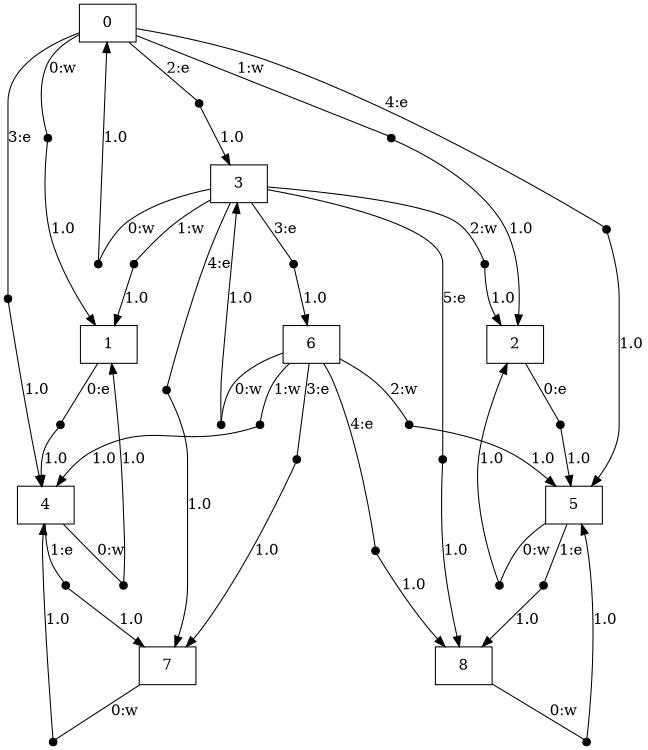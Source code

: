 digraph MDP {
size="8,5"
node [shape=box];
0 -> n0_0 [ arrowhead=none,label="0:w" ];
n0_0 [ shape=point,width=0.1,height=0.1,label="" ];
n0_0 -> 1 [ label="1.0" ];
0 -> n0_1 [ arrowhead=none,label="1:w" ];
n0_1 [ shape=point,width=0.1,height=0.1,label="" ];
n0_1 -> 2 [ label="1.0" ];
0 -> n0_2 [ arrowhead=none,label="2:e" ];
n0_2 [ shape=point,width=0.1,height=0.1,label="" ];
n0_2 -> 3 [ label="1.0" ];
0 -> n0_3 [ arrowhead=none,label="3:e" ];
n0_3 [ shape=point,width=0.1,height=0.1,label="" ];
n0_3 -> 4 [ label="1.0" ];
0 -> n0_4 [ arrowhead=none,label="4:e" ];
n0_4 [ shape=point,width=0.1,height=0.1,label="" ];
n0_4 -> 5 [ label="1.0" ];
1 -> n1_0 [ arrowhead=none,label="0:e" ];
n1_0 [ shape=point,width=0.1,height=0.1,label="" ];
n1_0 -> 4 [ label="1.0" ];
2 -> n2_0 [ arrowhead=none,label="0:e" ];
n2_0 [ shape=point,width=0.1,height=0.1,label="" ];
n2_0 -> 5 [ label="1.0" ];
3 -> n3_0 [ arrowhead=none,label="0:w" ];
n3_0 [ shape=point,width=0.1,height=0.1,label="" ];
n3_0 -> 0 [ label="1.0" ];
3 -> n3_1 [ arrowhead=none,label="1:w" ];
n3_1 [ shape=point,width=0.1,height=0.1,label="" ];
n3_1 -> 1 [ label="1.0" ];
3 -> n3_2 [ arrowhead=none,label="2:w" ];
n3_2 [ shape=point,width=0.1,height=0.1,label="" ];
n3_2 -> 2 [ label="1.0" ];
3 -> n3_3 [ arrowhead=none,label="3:e" ];
n3_3 [ shape=point,width=0.1,height=0.1,label="" ];
n3_3 -> 6 [ label="1.0" ];
3 -> n3_4 [ arrowhead=none,label="4:e" ];
n3_4 [ shape=point,width=0.1,height=0.1,label="" ];
n3_4 -> 7 [ label="1.0" ];
3 -> n3_5 [ arrowhead=none,label="5:e" ];
n3_5 [ shape=point,width=0.1,height=0.1,label="" ];
n3_5 -> 8 [ label="1.0" ];
4 -> n4_0 [ arrowhead=none,label="0:w" ];
n4_0 [ shape=point,width=0.1,height=0.1,label="" ];
n4_0 -> 1 [ label="1.0" ];
4 -> n4_1 [ arrowhead=none,label="1:e" ];
n4_1 [ shape=point,width=0.1,height=0.1,label="" ];
n4_1 -> 7 [ label="1.0" ];
5 -> n5_0 [ arrowhead=none,label="0:w" ];
n5_0 [ shape=point,width=0.1,height=0.1,label="" ];
n5_0 -> 2 [ label="1.0" ];
5 -> n5_1 [ arrowhead=none,label="1:e" ];
n5_1 [ shape=point,width=0.1,height=0.1,label="" ];
n5_1 -> 8 [ label="1.0" ];
6 -> n6_0 [ arrowhead=none,label="0:w" ];
n6_0 [ shape=point,width=0.1,height=0.1,label="" ];
n6_0 -> 3 [ label="1.0" ];
6 -> n6_1 [ arrowhead=none,label="1:w" ];
n6_1 [ shape=point,width=0.1,height=0.1,label="" ];
n6_1 -> 4 [ label="1.0" ];
6 -> n6_2 [ arrowhead=none,label="2:w" ];
n6_2 [ shape=point,width=0.1,height=0.1,label="" ];
n6_2 -> 5 [ label="1.0" ];
6 -> n6_3 [ arrowhead=none,label="3:e" ];
n6_3 [ shape=point,width=0.1,height=0.1,label="" ];
n6_3 -> 7 [ label="1.0" ];
6 -> n6_4 [ arrowhead=none,label="4:e" ];
n6_4 [ shape=point,width=0.1,height=0.1,label="" ];
n6_4 -> 8 [ label="1.0" ];
7 -> n7_0 [ arrowhead=none,label="0:w" ];
n7_0 [ shape=point,width=0.1,height=0.1,label="" ];
n7_0 -> 4 [ label="1.0" ];
8 -> n8_0 [ arrowhead=none,label="0:w" ];
n8_0 [ shape=point,width=0.1,height=0.1,label="" ];
n8_0 -> 5 [ label="1.0" ];
}
